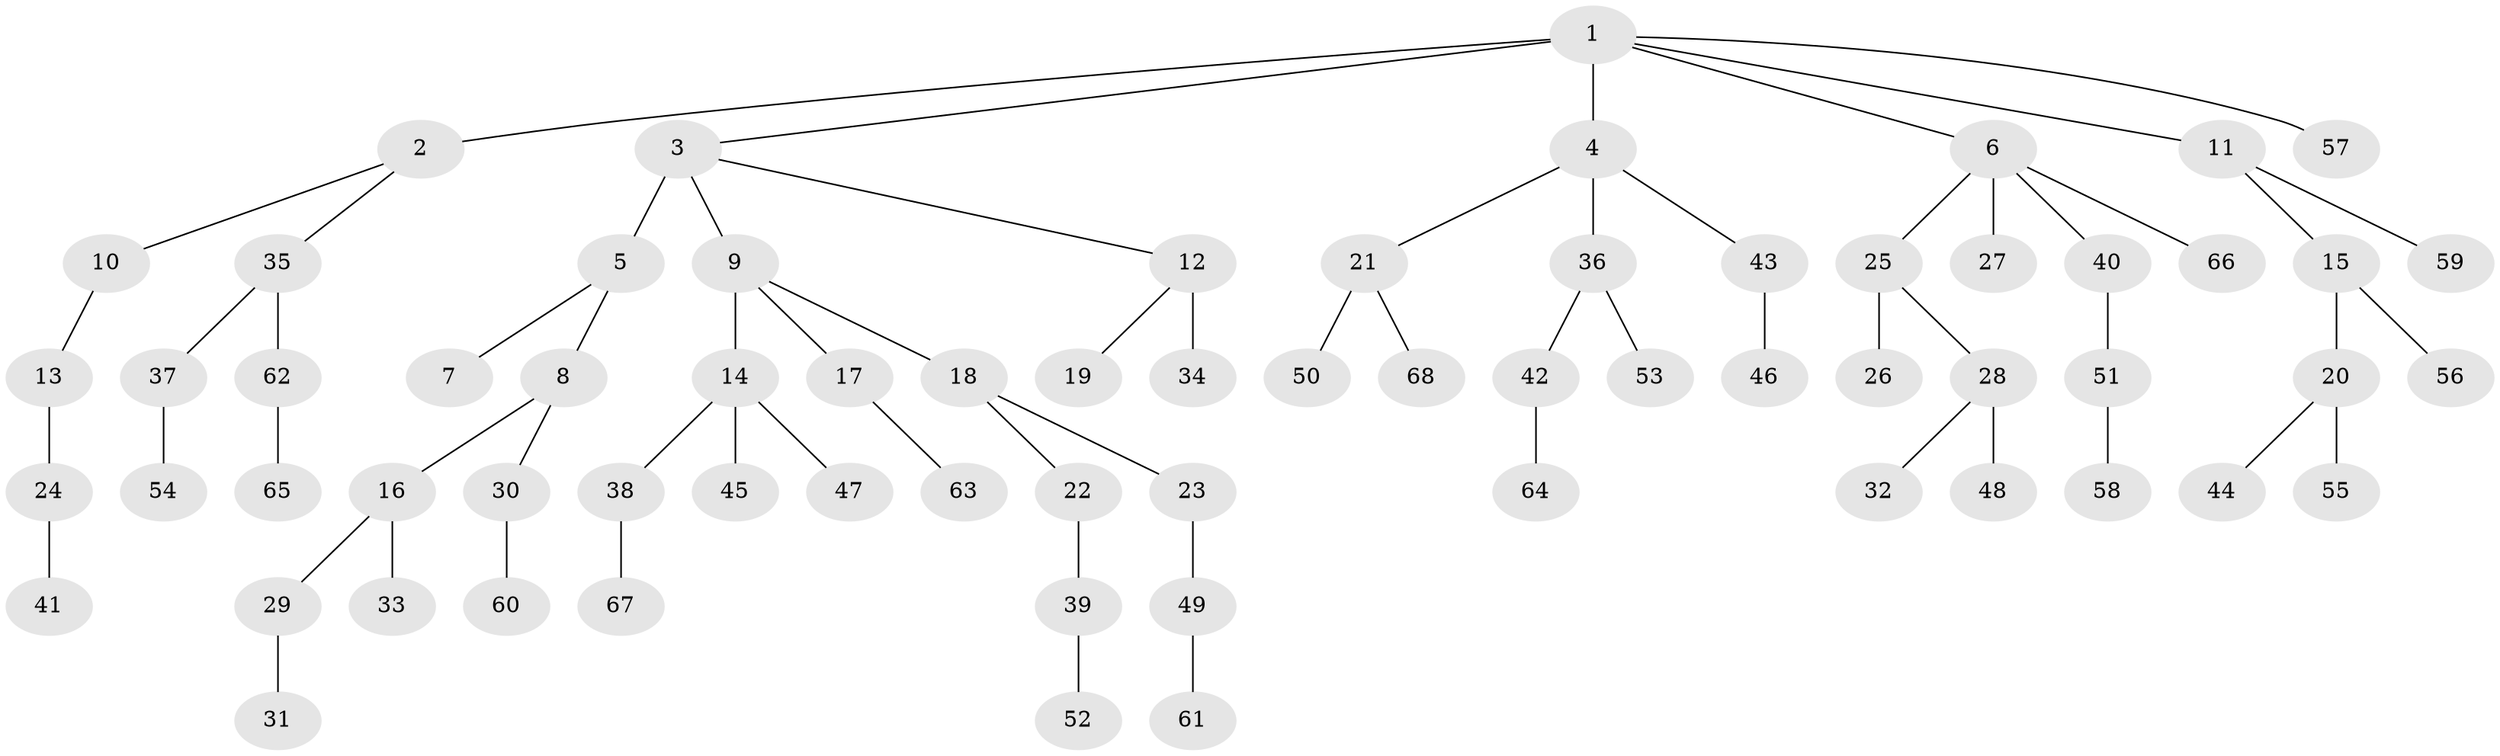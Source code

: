 // original degree distribution, {8: 0.007633587786259542, 2: 0.24427480916030533, 4: 0.061068702290076333, 5: 0.015267175572519083, 6: 0.015267175572519083, 3: 0.1297709923664122, 9: 0.007633587786259542, 1: 0.5114503816793893, 7: 0.007633587786259542}
// Generated by graph-tools (version 1.1) at 2025/36/03/09/25 02:36:47]
// undirected, 68 vertices, 67 edges
graph export_dot {
graph [start="1"]
  node [color=gray90,style=filled];
  1;
  2;
  3;
  4;
  5;
  6;
  7;
  8;
  9;
  10;
  11;
  12;
  13;
  14;
  15;
  16;
  17;
  18;
  19;
  20;
  21;
  22;
  23;
  24;
  25;
  26;
  27;
  28;
  29;
  30;
  31;
  32;
  33;
  34;
  35;
  36;
  37;
  38;
  39;
  40;
  41;
  42;
  43;
  44;
  45;
  46;
  47;
  48;
  49;
  50;
  51;
  52;
  53;
  54;
  55;
  56;
  57;
  58;
  59;
  60;
  61;
  62;
  63;
  64;
  65;
  66;
  67;
  68;
  1 -- 2 [weight=2.0];
  1 -- 3 [weight=1.0];
  1 -- 4 [weight=1.0];
  1 -- 6 [weight=1.0];
  1 -- 11 [weight=1.0];
  1 -- 57 [weight=1.0];
  2 -- 10 [weight=1.0];
  2 -- 35 [weight=1.0];
  3 -- 5 [weight=3.0];
  3 -- 9 [weight=1.0];
  3 -- 12 [weight=1.0];
  4 -- 21 [weight=1.0];
  4 -- 36 [weight=1.0];
  4 -- 43 [weight=1.0];
  5 -- 7 [weight=1.0];
  5 -- 8 [weight=1.0];
  6 -- 25 [weight=1.0];
  6 -- 27 [weight=1.0];
  6 -- 40 [weight=1.0];
  6 -- 66 [weight=1.0];
  8 -- 16 [weight=1.0];
  8 -- 30 [weight=1.0];
  9 -- 14 [weight=5.0];
  9 -- 17 [weight=1.0];
  9 -- 18 [weight=1.0];
  10 -- 13 [weight=1.0];
  11 -- 15 [weight=1.0];
  11 -- 59 [weight=1.0];
  12 -- 19 [weight=1.0];
  12 -- 34 [weight=4.0];
  13 -- 24 [weight=1.0];
  14 -- 38 [weight=1.0];
  14 -- 45 [weight=1.0];
  14 -- 47 [weight=1.0];
  15 -- 20 [weight=1.0];
  15 -- 56 [weight=1.0];
  16 -- 29 [weight=1.0];
  16 -- 33 [weight=1.0];
  17 -- 63 [weight=1.0];
  18 -- 22 [weight=2.0];
  18 -- 23 [weight=1.0];
  20 -- 44 [weight=1.0];
  20 -- 55 [weight=2.0];
  21 -- 50 [weight=2.0];
  21 -- 68 [weight=1.0];
  22 -- 39 [weight=1.0];
  23 -- 49 [weight=1.0];
  24 -- 41 [weight=1.0];
  25 -- 26 [weight=1.0];
  25 -- 28 [weight=1.0];
  28 -- 32 [weight=1.0];
  28 -- 48 [weight=1.0];
  29 -- 31 [weight=1.0];
  30 -- 60 [weight=1.0];
  35 -- 37 [weight=1.0];
  35 -- 62 [weight=1.0];
  36 -- 42 [weight=1.0];
  36 -- 53 [weight=1.0];
  37 -- 54 [weight=1.0];
  38 -- 67 [weight=1.0];
  39 -- 52 [weight=1.0];
  40 -- 51 [weight=1.0];
  42 -- 64 [weight=1.0];
  43 -- 46 [weight=2.0];
  49 -- 61 [weight=1.0];
  51 -- 58 [weight=1.0];
  62 -- 65 [weight=1.0];
}
